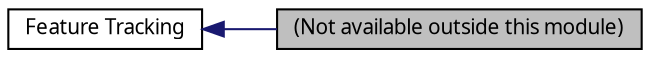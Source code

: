 digraph structs
{
  edge [fontname="FreeSans.ttf",fontsize=8,labelfontname="FreeSans.ttf",labelfontsize=8];
  node [fontname="FreeSans.ttf",fontsize=10,shape=record];
rankdir=LR;
  Node0 [label="(Not available outside this module)",height=0.2,width=0.4,color="black", fillcolor="grey75", style="filled" fontcolor="black"];
  Node1 [label="Feature Tracking",height=0.2,width=0.4,color="black", fillcolor="white", style="filled",URL="$group__FeatureTracking.html"];
  Node1->Node0 [shape=plaintext, color="midnightblue", dir="back", style="solid"];
}
